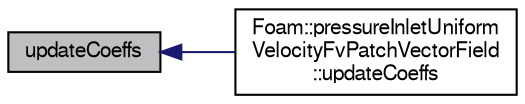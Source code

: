 digraph "updateCoeffs"
{
  bgcolor="transparent";
  edge [fontname="FreeSans",fontsize="10",labelfontname="FreeSans",labelfontsize="10"];
  node [fontname="FreeSans",fontsize="10",shape=record];
  rankdir="LR";
  Node1 [label="updateCoeffs",height=0.2,width=0.4,color="black", fillcolor="grey75", style="filled" fontcolor="black"];
  Node1 -> Node2 [dir="back",color="midnightblue",fontsize="10",style="solid",fontname="FreeSans"];
  Node2 [label="Foam::pressureInletUniform\lVelocityFvPatchVectorField\l::updateCoeffs",height=0.2,width=0.4,color="black",URL="$a01903.html#a7e24eafac629d3733181cd942d4c902f",tooltip="Update the coefficients associated with the patch field. "];
}
